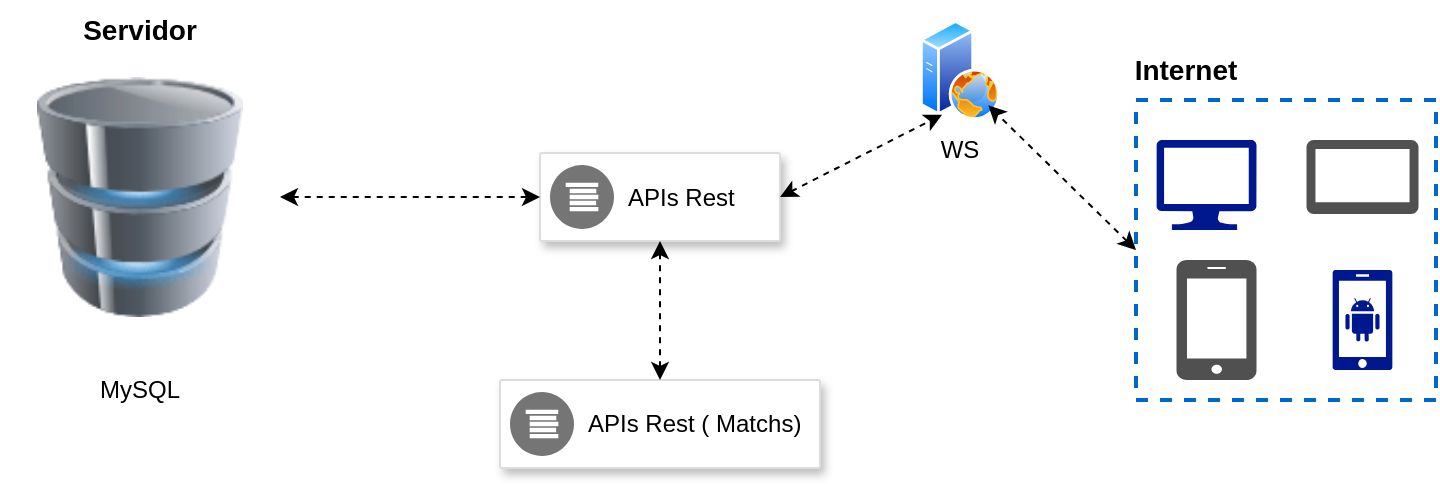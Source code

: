 <mxfile version="20.8.20" type="device"><diagram id="C5RBs43oDa-KdzZeNtuy" name="Page-1"><mxGraphModel dx="794" dy="683" grid="1" gridSize="10" guides="1" tooltips="1" connect="1" arrows="1" fold="1" page="1" pageScale="1" pageWidth="827" pageHeight="1169" math="0" shadow="0"><root><mxCell id="WIyWlLk6GJQsqaUBKTNV-0"/><mxCell id="WIyWlLk6GJQsqaUBKTNV-1" parent="WIyWlLk6GJQsqaUBKTNV-0"/><mxCell id="_en62h_5lP-tl4mn6aqT-10" value="" style="whiteSpace=wrap;html=1;aspect=fixed;dashed=1;strokeWidth=2;glass=0;shadow=0;rounded=0;gradientDirection=south;fillColor=none;strokeColor=#0066CC;" vertex="1" parent="WIyWlLk6GJQsqaUBKTNV-1"><mxGeometry x="678" y="110" width="150" height="150" as="geometry"/></mxCell><mxCell id="_en62h_5lP-tl4mn6aqT-0" value="" style="image;html=1;image=img/lib/clip_art/computers/Database_128x128.png" vertex="1" parent="WIyWlLk6GJQsqaUBKTNV-1"><mxGeometry x="110" y="98.5" width="140" height="120" as="geometry"/></mxCell><mxCell id="_en62h_5lP-tl4mn6aqT-1" value="" style="strokeColor=#dddddd;shadow=1;strokeWidth=1;rounded=1;absoluteArcSize=1;arcSize=2;" vertex="1" parent="WIyWlLk6GJQsqaUBKTNV-1"><mxGeometry x="380" y="136.5" width="120" height="44" as="geometry"/></mxCell><mxCell id="_en62h_5lP-tl4mn6aqT-2" value="APIs Rest" style="sketch=0;dashed=0;connectable=0;html=1;fillColor=#757575;strokeColor=none;shape=mxgraph.gcp2.logs_api;part=1;labelPosition=right;verticalLabelPosition=middle;align=left;verticalAlign=middle;spacingLeft=5;fontSize=12;" vertex="1" parent="_en62h_5lP-tl4mn6aqT-1"><mxGeometry y="0.5" width="32" height="32" relative="1" as="geometry"><mxPoint x="5" y="-16" as="offset"/></mxGeometry></mxCell><mxCell id="_en62h_5lP-tl4mn6aqT-3" value="" style="strokeColor=#dddddd;shadow=1;strokeWidth=1;rounded=1;absoluteArcSize=1;arcSize=2;" vertex="1" parent="WIyWlLk6GJQsqaUBKTNV-1"><mxGeometry x="360" y="250" width="160" height="44" as="geometry"/></mxCell><mxCell id="_en62h_5lP-tl4mn6aqT-4" value="APIs Rest ( Matchs)&lt;br&gt;" style="sketch=0;dashed=0;connectable=0;html=1;fillColor=#757575;strokeColor=none;shape=mxgraph.gcp2.logs_api;part=1;labelPosition=right;verticalLabelPosition=middle;align=left;verticalAlign=middle;spacingLeft=5;fontSize=12;" vertex="1" parent="_en62h_5lP-tl4mn6aqT-3"><mxGeometry y="0.5" width="32" height="32" relative="1" as="geometry"><mxPoint x="5" y="-16" as="offset"/></mxGeometry></mxCell><mxCell id="_en62h_5lP-tl4mn6aqT-5" value="" style="sketch=0;aspect=fixed;pointerEvents=1;shadow=0;dashed=0;html=1;strokeColor=none;labelPosition=center;verticalLabelPosition=bottom;verticalAlign=top;align=center;fillColor=#00188D;shape=mxgraph.azure.computer" vertex="1" parent="WIyWlLk6GJQsqaUBKTNV-1"><mxGeometry x="688.25" y="130" width="50" height="45" as="geometry"/></mxCell><mxCell id="_en62h_5lP-tl4mn6aqT-6" value="" style="sketch=0;pointerEvents=1;shadow=0;dashed=0;html=1;strokeColor=none;fillColor=#505050;labelPosition=center;verticalLabelPosition=bottom;verticalAlign=top;outlineConnect=0;align=center;shape=mxgraph.office.devices.tablet_android;" vertex="1" parent="WIyWlLk6GJQsqaUBKTNV-1"><mxGeometry x="763.25" y="130" width="56" height="37" as="geometry"/></mxCell><mxCell id="_en62h_5lP-tl4mn6aqT-12" value="" style="endArrow=classic;startArrow=classic;html=1;rounded=0;dashed=1;" edge="1" parent="WIyWlLk6GJQsqaUBKTNV-1" source="_en62h_5lP-tl4mn6aqT-0" target="_en62h_5lP-tl4mn6aqT-1"><mxGeometry width="50" height="50" relative="1" as="geometry"><mxPoint x="250" y="200" as="sourcePoint"/><mxPoint x="300" y="150" as="targetPoint"/></mxGeometry></mxCell><mxCell id="_en62h_5lP-tl4mn6aqT-13" value="" style="endArrow=classic;startArrow=classic;html=1;rounded=0;exitX=0.5;exitY=0;exitDx=0;exitDy=0;entryX=0.5;entryY=1;entryDx=0;entryDy=0;dashed=1;" edge="1" parent="WIyWlLk6GJQsqaUBKTNV-1" source="_en62h_5lP-tl4mn6aqT-3" target="_en62h_5lP-tl4mn6aqT-1"><mxGeometry width="50" height="50" relative="1" as="geometry"><mxPoint x="430" y="250" as="sourcePoint"/><mxPoint x="480" y="200" as="targetPoint"/></mxGeometry></mxCell><mxCell id="_en62h_5lP-tl4mn6aqT-14" value="" style="aspect=fixed;perimeter=ellipsePerimeter;html=1;align=center;shadow=0;dashed=0;spacingTop=3;image;image=img/lib/active_directory/web_server.svg;" vertex="1" parent="WIyWlLk6GJQsqaUBKTNV-1"><mxGeometry x="570" y="70" width="40" height="50" as="geometry"/></mxCell><mxCell id="_en62h_5lP-tl4mn6aqT-15" value="" style="endArrow=classic;startArrow=classic;html=1;rounded=0;exitX=1;exitY=0.5;exitDx=0;exitDy=0;entryX=0.25;entryY=1;entryDx=0;entryDy=0;dashed=1;" edge="1" parent="WIyWlLk6GJQsqaUBKTNV-1" source="_en62h_5lP-tl4mn6aqT-1" target="_en62h_5lP-tl4mn6aqT-14"><mxGeometry width="50" height="50" relative="1" as="geometry"><mxPoint x="540" y="180" as="sourcePoint"/><mxPoint x="590" y="130" as="targetPoint"/></mxGeometry></mxCell><mxCell id="_en62h_5lP-tl4mn6aqT-16" value="" style="endArrow=classic;startArrow=classic;html=1;rounded=0;entryX=1;entryY=1;entryDx=0;entryDy=0;exitX=0;exitY=0.5;exitDx=0;exitDy=0;dashed=1;" edge="1" parent="WIyWlLk6GJQsqaUBKTNV-1" source="_en62h_5lP-tl4mn6aqT-10" target="_en62h_5lP-tl4mn6aqT-14"><mxGeometry width="50" height="50" relative="1" as="geometry"><mxPoint x="610" y="240" as="sourcePoint"/><mxPoint x="660" y="190" as="targetPoint"/></mxGeometry></mxCell><mxCell id="_en62h_5lP-tl4mn6aqT-17" value="MySQL&lt;br&gt;" style="text;html=1;strokeColor=none;fillColor=none;align=center;verticalAlign=middle;whiteSpace=wrap;rounded=0;" vertex="1" parent="WIyWlLk6GJQsqaUBKTNV-1"><mxGeometry x="150" y="240" width="60" height="30" as="geometry"/></mxCell><mxCell id="_en62h_5lP-tl4mn6aqT-18" value="WS&lt;br&gt;" style="text;html=1;strokeColor=none;fillColor=none;align=center;verticalAlign=middle;whiteSpace=wrap;rounded=0;" vertex="1" parent="WIyWlLk6GJQsqaUBKTNV-1"><mxGeometry x="560" y="120" width="60" height="30" as="geometry"/></mxCell><mxCell id="_en62h_5lP-tl4mn6aqT-26" value="" style="sketch=0;pointerEvents=1;shadow=0;dashed=0;html=1;strokeColor=none;fillColor=#505050;labelPosition=center;verticalLabelPosition=bottom;verticalAlign=top;outlineConnect=0;align=center;shape=mxgraph.office.devices.cell_phone_iphone_standalone;" vertex="1" parent="WIyWlLk6GJQsqaUBKTNV-1"><mxGeometry x="698.25" y="190" width="40" height="60" as="geometry"/></mxCell><mxCell id="_en62h_5lP-tl4mn6aqT-27" value="" style="sketch=0;aspect=fixed;pointerEvents=1;shadow=0;dashed=0;html=1;strokeColor=none;labelPosition=center;verticalLabelPosition=bottom;verticalAlign=top;align=center;fillColor=#00188D;shape=mxgraph.mscae.enterprise.android_phone" vertex="1" parent="WIyWlLk6GJQsqaUBKTNV-1"><mxGeometry x="776.25" y="195" width="30" height="50" as="geometry"/></mxCell><mxCell id="_en62h_5lP-tl4mn6aqT-28" value="" style="shape=image;html=1;verticalAlign=top;verticalLabelPosition=bottom;labelBackgroundColor=#ffffff;imageAspect=0;aspect=fixed;image=https://cdn4.iconfinder.com/data/icons/ionicons/512/icon-social-apple-128.png" vertex="1" parent="WIyWlLk6GJQsqaUBKTNV-1"><mxGeometry x="703.25" y="205" width="30" height="30" as="geometry"/></mxCell><mxCell id="_en62h_5lP-tl4mn6aqT-29" value="&lt;b&gt;&lt;font style=&quot;font-size: 14px;&quot;&gt;Internet&lt;/font&gt;&lt;/b&gt;" style="text;html=1;strokeColor=none;fillColor=none;align=center;verticalAlign=middle;whiteSpace=wrap;rounded=0;" vertex="1" parent="WIyWlLk6GJQsqaUBKTNV-1"><mxGeometry x="673.25" y="80" width="60" height="30" as="geometry"/></mxCell><mxCell id="_en62h_5lP-tl4mn6aqT-30" value="&lt;b&gt;&lt;font style=&quot;font-size: 14px;&quot;&gt;Servidor&lt;/font&gt;&lt;/b&gt;" style="text;html=1;strokeColor=none;fillColor=none;align=center;verticalAlign=middle;whiteSpace=wrap;rounded=0;fontSize=14;" vertex="1" parent="WIyWlLk6GJQsqaUBKTNV-1"><mxGeometry x="150" y="60" width="60" height="30" as="geometry"/></mxCell></root></mxGraphModel></diagram></mxfile>